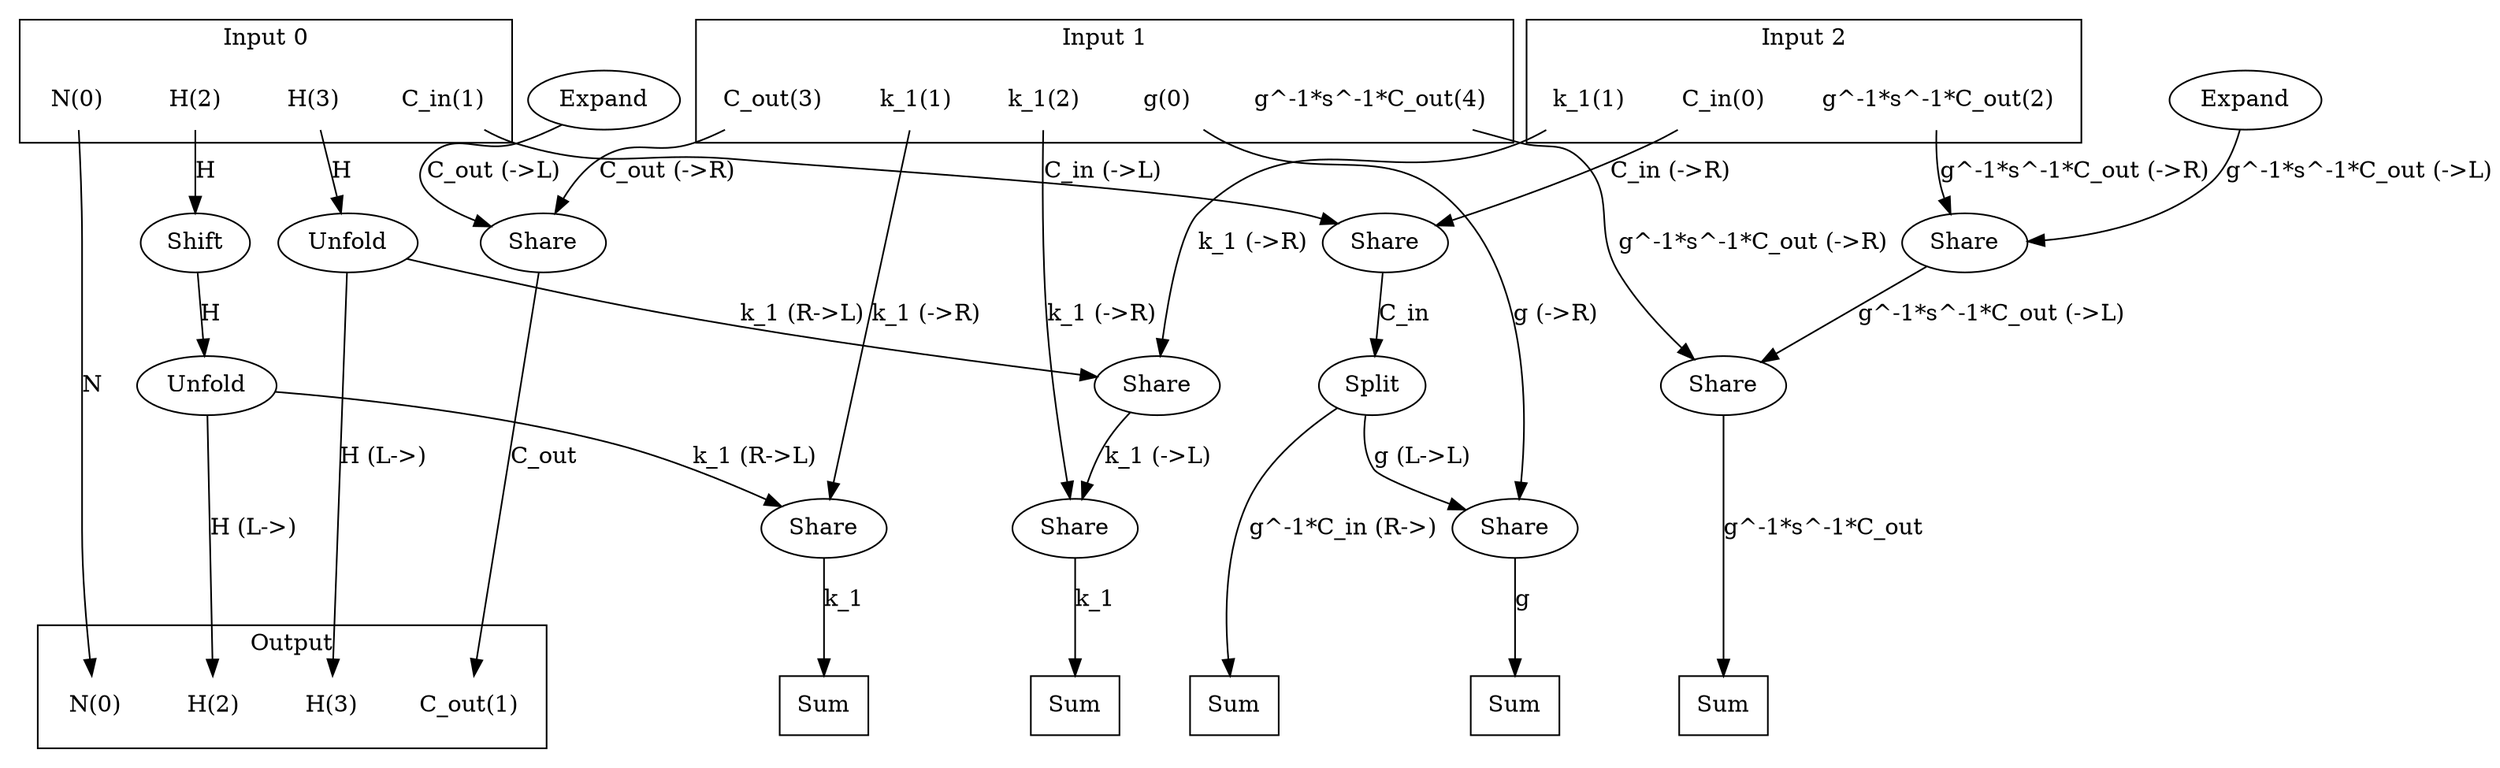 digraph kernel {
newrank = true;
op_0x7f88e804a850 [label="Shift"];
op_0x7f895400cfc0 [label="Unfold"];
op_0x7f8a5c037e20 [label="Share"];
op_0x7f8b40006610 [label="Share"];
op_0x7f8d9409a1b0 [label="Share"];
op_0x7f8de8004600 [label="Share"];
op_0x7f8e74004800 [label="Share"];
op_0x7f8e74004d50 [label="Share"];
op_0x7f8e740056b0 [label="Share"];
op_0x7f8e8c08b9c0 [label="Unfold"];
op_0x7f8eac01f930 [label="Split"];
op_0x7f8ec8004200 [label="Share"];
op_0x7f8ec8004938 [label="Expand"];
op_0x7f8ec8004b18 [label="Expand"];
reduce_0x7f8730001998 [label="Sum", shape=box];
reduce_0x7f87300019b0 [label="Sum", shape=box];
reduce_0x7f8730001828 [label="Sum", shape=box];
reduce_0x7f8730009288 [label="Sum", shape=box];
reduce_0x7f8730005b90 [label="Sum", shape=box];
subgraph cluster_out {
label = "Output";
out_0 [label="N(0)", shape=none];
out_1 [label="C_out(1)", shape=none];
out_2 [label="H(2)", shape=none];
out_3 [label="H(3)", shape=none];
}
{ rank = same;
reduce_0x7f8730001998;
reduce_0x7f87300019b0;
reduce_0x7f8730001828;
reduce_0x7f8730009288;
reduce_0x7f8730005b90;
out_0;
out_1;
out_2;
out_3;
}
subgraph cluster_in_0 {
label = "Input 0";
in_0_0 [label="N(0)", shape=none];
in_0_1 [label="C_in(1)", shape=none];
in_0_2 [label="H(2)", shape=none];
in_0_3 [label="H(3)", shape=none];
}
subgraph cluster_in_1 {
label = "Input 1";
in_1_0 [label="g(0)", shape=none];
in_1_1 [label="k_1(1)", shape=none];
in_1_2 [label="k_1(2)", shape=none];
in_1_3 [label="C_out(3)", shape=none];
in_1_4 [label="g^-1*s^-1*C_out(4)", shape=none];
}
subgraph cluster_in_2 {
label = "Input 2";
in_2_0 [label="C_in(0)", shape=none];
in_2_1 [label="k_1(1)", shape=none];
in_2_2 [label="g^-1*s^-1*C_out(2)", shape=none];
}
{ rank = same;
in_0_0;
in_0_1;
in_0_2;
in_0_3;
in_1_0;
in_1_1;
in_1_2;
in_1_3;
in_1_4;
in_2_0;
in_2_1;
in_2_2;
}
in_0_0 -> out_0 [label="N"];
in_0_1 -> op_0x7f8d9409a1b0 [label="C_in (->L)"];
in_0_2 -> op_0x7f88e804a850 [label="H"];
in_0_3 -> op_0x7f8e8c08b9c0 [label="H"];
in_1_0 -> op_0x7f8de8004600 [label="g (->R)"];
in_1_1 -> op_0x7f8e740056b0 [label="k_1 (->R)"];
in_1_2 -> op_0x7f8e74004800 [label="k_1 (->R)"];
in_1_3 -> op_0x7f8ec8004200 [label="C_out (->R)"];
in_1_4 -> op_0x7f8e74004d50 [label="g^-1*s^-1*C_out (->R)"];
in_2_0 -> op_0x7f8d9409a1b0 [label="C_in (->R)"];
in_2_1 -> op_0x7f8a5c037e20 [label="k_1 (->R)"];
in_2_2 -> op_0x7f8b40006610 [label="g^-1*s^-1*C_out (->R)"];
op_0x7f8ec8004200 -> out_1 [label="C_out"];
op_0x7f895400cfc0 -> out_2 [label="H (L->)"];
op_0x7f8e8c08b9c0 -> out_3 [label="H (L->)"];
op_0x7f8de8004600 -> reduce_0x7f8730001828 [label="g"];
op_0x7f8e74004800 -> reduce_0x7f8730001998 [label="k_1"];
op_0x7f8e740056b0 -> reduce_0x7f87300019b0 [label="k_1"];
op_0x7f8eac01f930 -> reduce_0x7f8730005b90 [label="g^-1*C_in (R->)"];
op_0x7f8e74004d50 -> reduce_0x7f8730009288 [label="g^-1*s^-1*C_out"];
op_0x7f88e804a850 -> op_0x7f895400cfc0 [label="H"];
op_0x7f8e8c08b9c0 -> op_0x7f8a5c037e20 [label="k_1 (R->L)"];
op_0x7f8ec8004b18 -> op_0x7f8b40006610 [label="g^-1*s^-1*C_out (->L)"];
op_0x7f8eac01f930 -> op_0x7f8de8004600 [label="g (L->L)"];
op_0x7f8a5c037e20 -> op_0x7f8e74004800 [label="k_1 (->L)"];
op_0x7f8b40006610 -> op_0x7f8e74004d50 [label="g^-1*s^-1*C_out (->L)"];
op_0x7f895400cfc0 -> op_0x7f8e740056b0 [label="k_1 (R->L)"];
op_0x7f8d9409a1b0 -> op_0x7f8eac01f930 [label="C_in"];
op_0x7f8ec8004938 -> op_0x7f8ec8004200 [label="C_out (->L)"];
}
